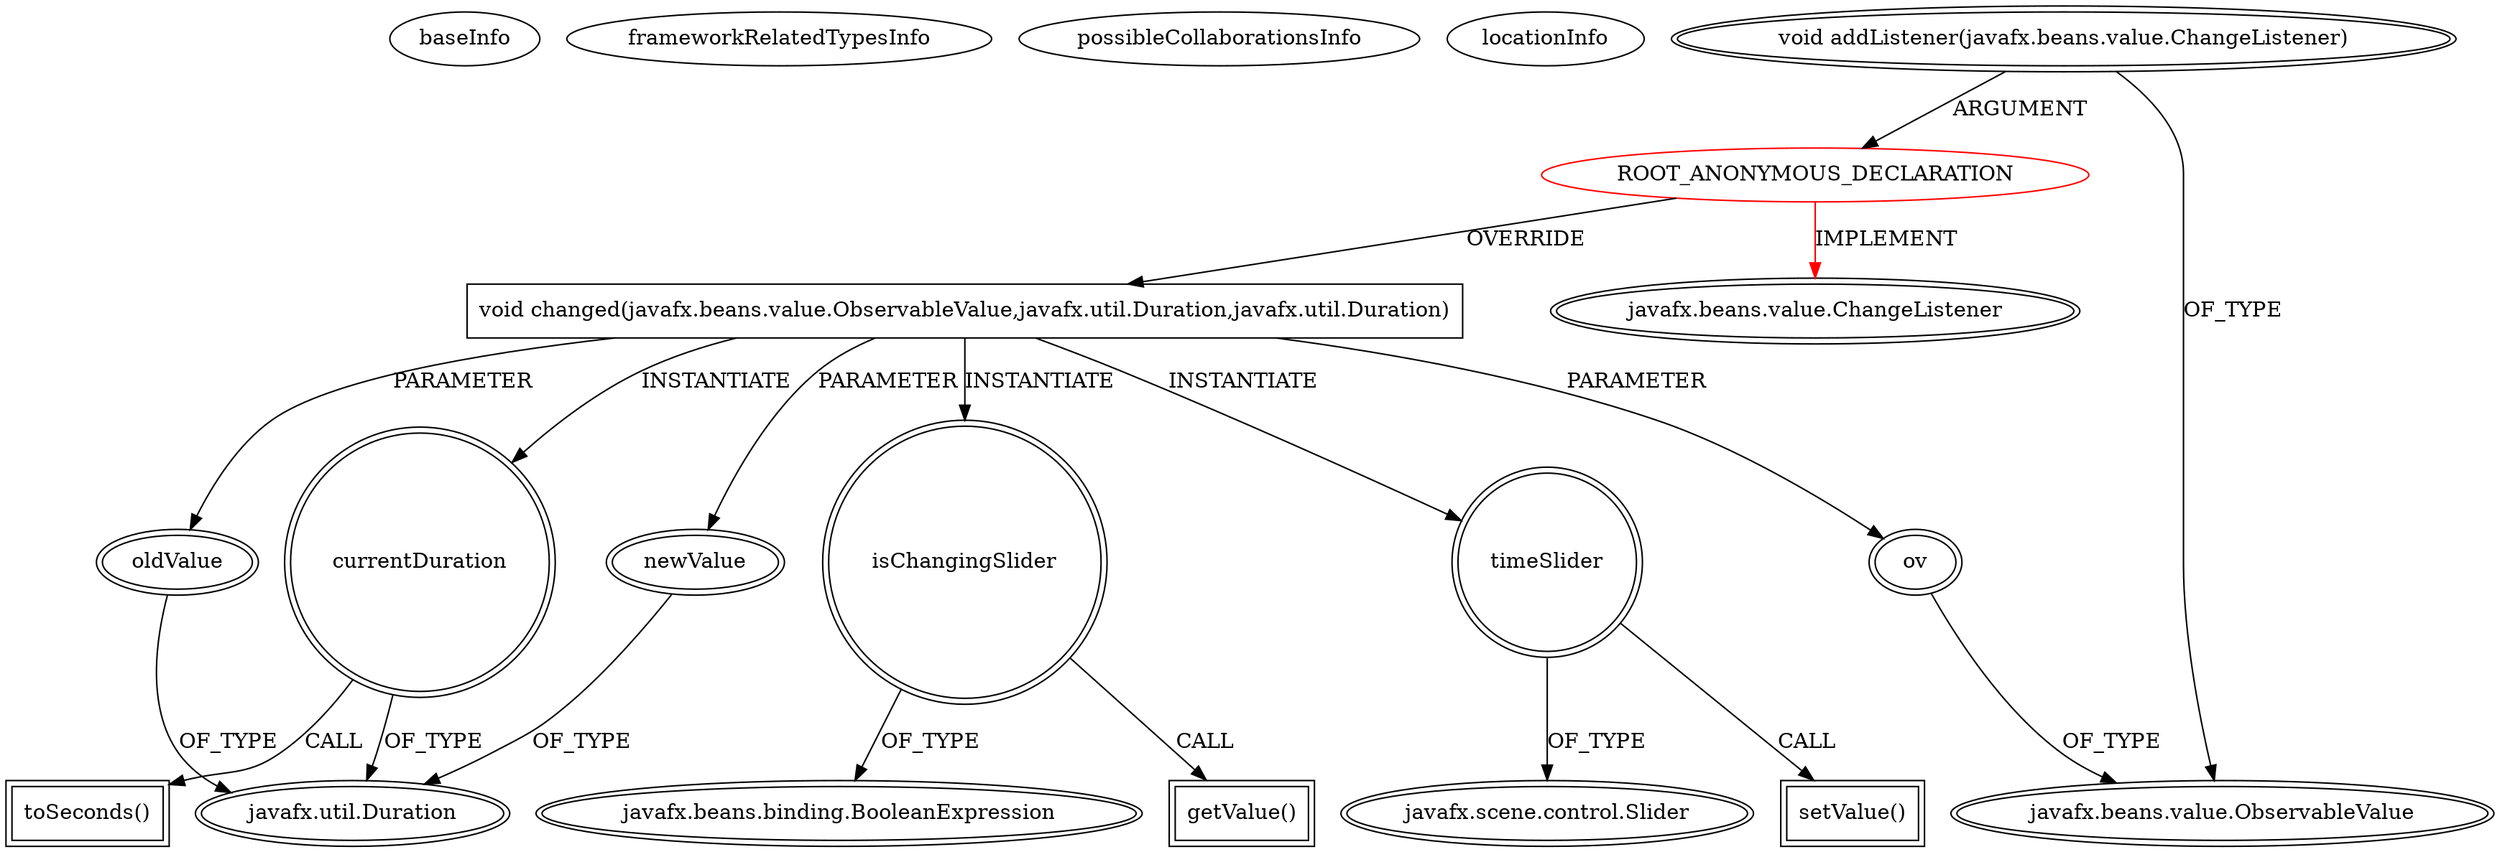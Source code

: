 digraph {
baseInfo[graphId=4679,category="extension_graph",isAnonymous=true,possibleRelation=false]
frameworkRelatedTypesInfo[0="javafx.beans.value.ChangeListener"]
possibleCollaborationsInfo[]
locationInfo[projectName="victor-fdez-hb-repo",filePath="/victor-fdez-hb-repo/hb-repo-master/FLLTutorializator/src/com/honeybadgers/flltutorial/ui/main/navigation/VideoPanel.java",contextSignature="void createScene()",graphId="4679"]
0[label="ROOT_ANONYMOUS_DECLARATION",vertexType="ROOT_ANONYMOUS_DECLARATION",isFrameworkType=false,color=red]
1[label="javafx.beans.value.ChangeListener",vertexType="FRAMEWORK_INTERFACE_TYPE",isFrameworkType=true,peripheries=2]
2[label="void addListener(javafx.beans.value.ChangeListener)",vertexType="OUTSIDE_CALL",isFrameworkType=true,peripheries=2]
3[label="javafx.beans.value.ObservableValue",vertexType="FRAMEWORK_INTERFACE_TYPE",isFrameworkType=true,peripheries=2]
4[label="void changed(javafx.beans.value.ObservableValue,javafx.util.Duration,javafx.util.Duration)",vertexType="OVERRIDING_METHOD_DECLARATION",isFrameworkType=false,shape=box]
5[label="ov",vertexType="PARAMETER_DECLARATION",isFrameworkType=true,peripheries=2]
7[label="oldValue",vertexType="PARAMETER_DECLARATION",isFrameworkType=true,peripheries=2]
8[label="javafx.util.Duration",vertexType="FRAMEWORK_CLASS_TYPE",isFrameworkType=true,peripheries=2]
9[label="newValue",vertexType="PARAMETER_DECLARATION",isFrameworkType=true,peripheries=2]
11[label="isChangingSlider",vertexType="VARIABLE_EXPRESION",isFrameworkType=true,peripheries=2,shape=circle]
13[label="javafx.beans.binding.BooleanExpression",vertexType="FRAMEWORK_CLASS_TYPE",isFrameworkType=true,peripheries=2]
12[label="getValue()",vertexType="INSIDE_CALL",isFrameworkType=true,peripheries=2,shape=box]
14[label="timeSlider",vertexType="VARIABLE_EXPRESION",isFrameworkType=true,peripheries=2,shape=circle]
16[label="javafx.scene.control.Slider",vertexType="FRAMEWORK_CLASS_TYPE",isFrameworkType=true,peripheries=2]
15[label="setValue()",vertexType="INSIDE_CALL",isFrameworkType=true,peripheries=2,shape=box]
17[label="currentDuration",vertexType="VARIABLE_EXPRESION",isFrameworkType=true,peripheries=2,shape=circle]
18[label="toSeconds()",vertexType="INSIDE_CALL",isFrameworkType=true,peripheries=2,shape=box]
0->1[label="IMPLEMENT",color=red]
2->0[label="ARGUMENT"]
2->3[label="OF_TYPE"]
0->4[label="OVERRIDE"]
5->3[label="OF_TYPE"]
4->5[label="PARAMETER"]
7->8[label="OF_TYPE"]
4->7[label="PARAMETER"]
9->8[label="OF_TYPE"]
4->9[label="PARAMETER"]
4->11[label="INSTANTIATE"]
11->13[label="OF_TYPE"]
11->12[label="CALL"]
4->14[label="INSTANTIATE"]
14->16[label="OF_TYPE"]
14->15[label="CALL"]
4->17[label="INSTANTIATE"]
17->8[label="OF_TYPE"]
17->18[label="CALL"]
}
